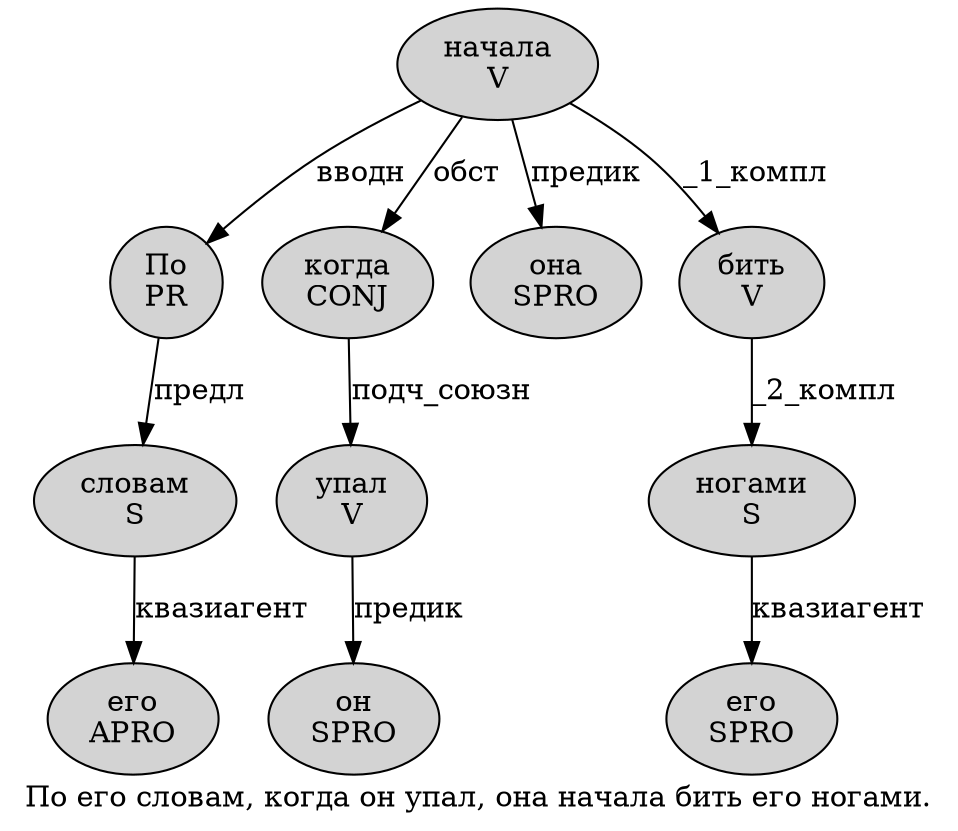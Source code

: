 digraph SENTENCE_824 {
	graph [label="По его словам, когда он упал, она начала бить его ногами."]
	node [style=filled]
		0 [label="По
PR" color="" fillcolor=lightgray penwidth=1 shape=ellipse]
		1 [label="его
APRO" color="" fillcolor=lightgray penwidth=1 shape=ellipse]
		2 [label="словам
S" color="" fillcolor=lightgray penwidth=1 shape=ellipse]
		4 [label="когда
CONJ" color="" fillcolor=lightgray penwidth=1 shape=ellipse]
		5 [label="он
SPRO" color="" fillcolor=lightgray penwidth=1 shape=ellipse]
		6 [label="упал
V" color="" fillcolor=lightgray penwidth=1 shape=ellipse]
		8 [label="она
SPRO" color="" fillcolor=lightgray penwidth=1 shape=ellipse]
		9 [label="начала
V" color="" fillcolor=lightgray penwidth=1 shape=ellipse]
		10 [label="бить
V" color="" fillcolor=lightgray penwidth=1 shape=ellipse]
		11 [label="его
SPRO" color="" fillcolor=lightgray penwidth=1 shape=ellipse]
		12 [label="ногами
S" color="" fillcolor=lightgray penwidth=1 shape=ellipse]
			4 -> 6 [label="подч_союзн"]
			6 -> 5 [label="предик"]
			10 -> 12 [label="_2_компл"]
			9 -> 0 [label="вводн"]
			9 -> 4 [label="обст"]
			9 -> 8 [label="предик"]
			9 -> 10 [label="_1_компл"]
			12 -> 11 [label="квазиагент"]
			0 -> 2 [label="предл"]
			2 -> 1 [label="квазиагент"]
}